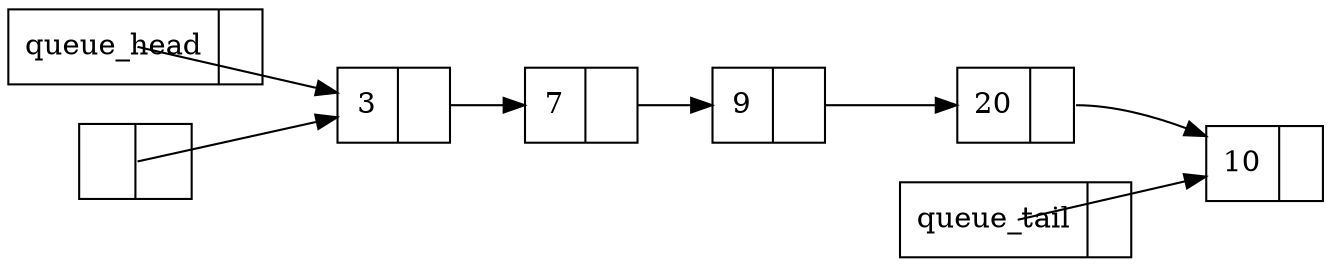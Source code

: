 digraph queue {
        rankdir=LR;
        node [shape=record];
        head [label="{ queue_head | <next>  }"]
        tail [label="{ queue_tail | <next>  }"]
        del_node [label="{ | <next>  }"]
        //null [shape=none, label="null"];
        //null2 [shape=none, label="null"];
        a[label="{ 3 | <next>  }"]
        b[label="{ 7 | <next>  }"]
        c[label="{ 9 | <next>  }"]
        d[label="{ 20 | <next>  }"]
        e[label="{ 10 | <next>  }"]
        head -> a [arrowtail=vee,  tailclip=false];
        tail -> e [arrowtail=vee,  tailclip=false];
        a:next -> b [arrowtail=vee,  tailclip=false];
        b:next -> c [arrowtail=vee,  tailclip=false];
        c:next -> d [arrowtail=vee,  tailclip=false];
        d:next -> e [arrowtail=vee,  tailclip=false];
        del_node -> a[arrowtail=vee,  tailclip=false];
}

